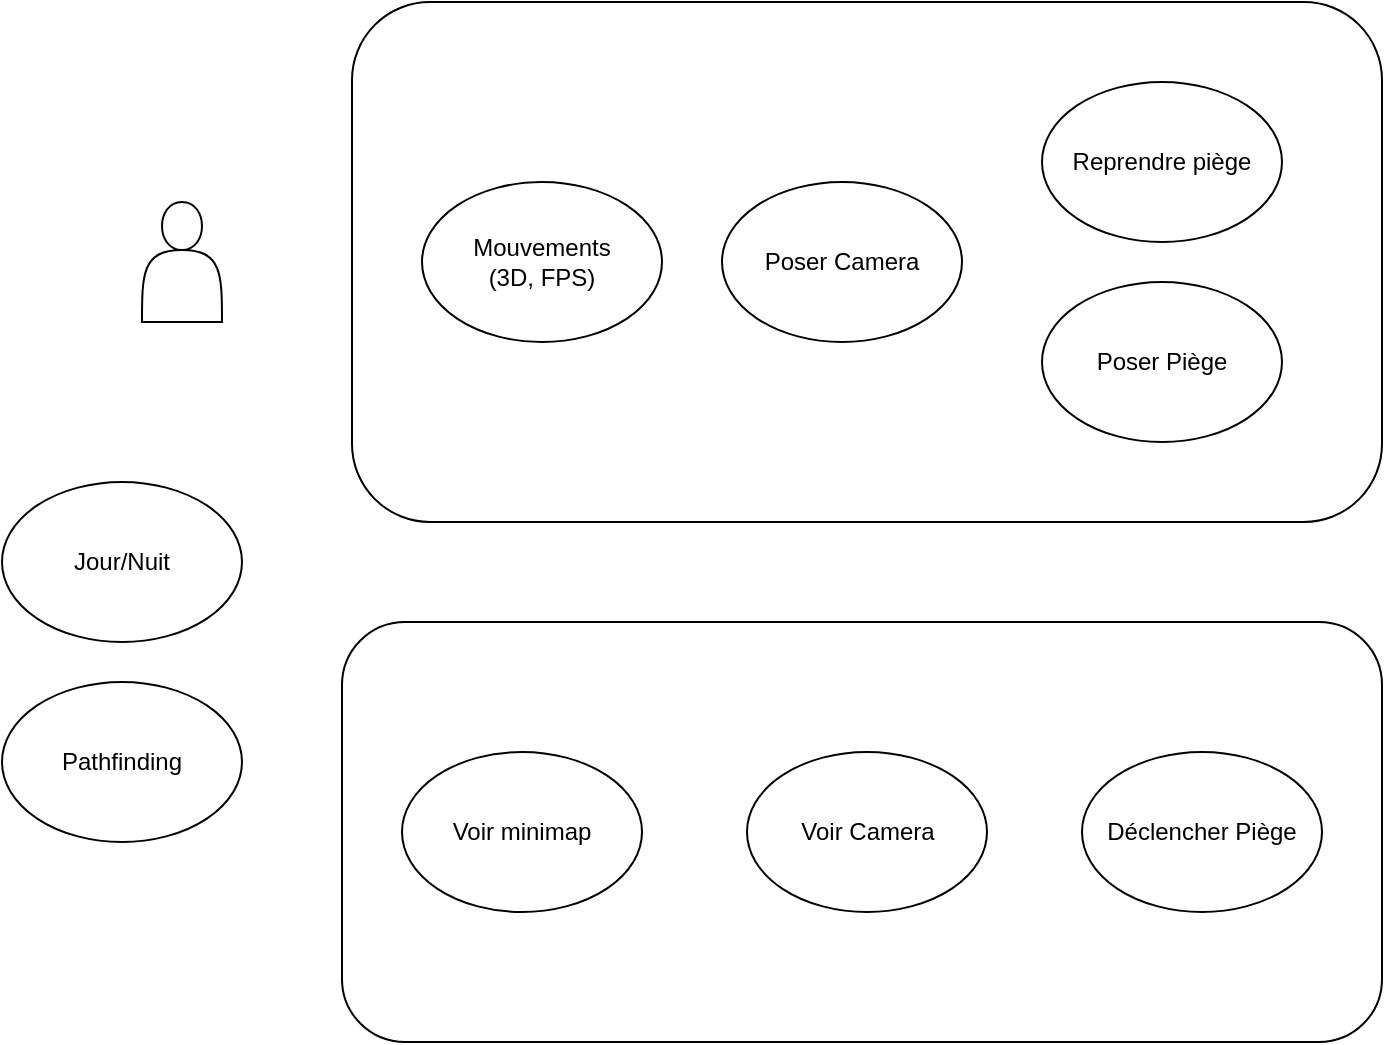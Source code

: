<mxfile version="24.0.8" type="device">
  <diagram name="Uses Cases" id="uhi5YNRp1p7kZF9Ndnp2">
    <mxGraphModel dx="1114" dy="602" grid="1" gridSize="10" guides="1" tooltips="1" connect="1" arrows="1" fold="1" page="1" pageScale="1" pageWidth="827" pageHeight="1169" math="0" shadow="0">
      <root>
        <mxCell id="0" />
        <mxCell id="1" parent="0" />
        <mxCell id="jxzapnlSJMdAbt0ayvSM-14" value="" style="rounded=1;whiteSpace=wrap;html=1;" vertex="1" parent="1">
          <mxGeometry x="200" y="350" width="520" height="210" as="geometry" />
        </mxCell>
        <mxCell id="jxzapnlSJMdAbt0ayvSM-13" value="" style="rounded=1;whiteSpace=wrap;html=1;" vertex="1" parent="1">
          <mxGeometry x="205" y="40" width="515" height="260" as="geometry" />
        </mxCell>
        <mxCell id="jxzapnlSJMdAbt0ayvSM-2" value="" style="shape=actor;whiteSpace=wrap;html=1;" vertex="1" parent="1">
          <mxGeometry x="100" y="140" width="40" height="60" as="geometry" />
        </mxCell>
        <mxCell id="jxzapnlSJMdAbt0ayvSM-3" value="Mouvements&lt;br&gt;(3D, FPS)" style="ellipse;whiteSpace=wrap;html=1;" vertex="1" parent="1">
          <mxGeometry x="240" y="130" width="120" height="80" as="geometry" />
        </mxCell>
        <mxCell id="jxzapnlSJMdAbt0ayvSM-4" value="Poser Piège" style="ellipse;whiteSpace=wrap;html=1;" vertex="1" parent="1">
          <mxGeometry x="550" y="180" width="120" height="80" as="geometry" />
        </mxCell>
        <mxCell id="jxzapnlSJMdAbt0ayvSM-5" value="Reprendre piège" style="ellipse;whiteSpace=wrap;html=1;" vertex="1" parent="1">
          <mxGeometry x="550" y="80" width="120" height="80" as="geometry" />
        </mxCell>
        <mxCell id="jxzapnlSJMdAbt0ayvSM-6" value="Déclencher Piège" style="ellipse;whiteSpace=wrap;html=1;" vertex="1" parent="1">
          <mxGeometry x="570" y="415" width="120" height="80" as="geometry" />
        </mxCell>
        <mxCell id="jxzapnlSJMdAbt0ayvSM-7" value="Voir minimap" style="ellipse;whiteSpace=wrap;html=1;" vertex="1" parent="1">
          <mxGeometry x="230" y="415" width="120" height="80" as="geometry" />
        </mxCell>
        <mxCell id="jxzapnlSJMdAbt0ayvSM-8" value="Voir Camera" style="ellipse;whiteSpace=wrap;html=1;" vertex="1" parent="1">
          <mxGeometry x="402.5" y="415" width="120" height="80" as="geometry" />
        </mxCell>
        <mxCell id="jxzapnlSJMdAbt0ayvSM-9" value="Poser Camera" style="ellipse;whiteSpace=wrap;html=1;" vertex="1" parent="1">
          <mxGeometry x="390" y="130" width="120" height="80" as="geometry" />
        </mxCell>
        <mxCell id="jxzapnlSJMdAbt0ayvSM-10" value="Jour/Nuit" style="ellipse;whiteSpace=wrap;html=1;" vertex="1" parent="1">
          <mxGeometry x="30" y="280" width="120" height="80" as="geometry" />
        </mxCell>
        <mxCell id="jxzapnlSJMdAbt0ayvSM-11" value="Pathfinding" style="ellipse;whiteSpace=wrap;html=1;" vertex="1" parent="1">
          <mxGeometry x="30" y="380" width="120" height="80" as="geometry" />
        </mxCell>
      </root>
    </mxGraphModel>
  </diagram>
</mxfile>
